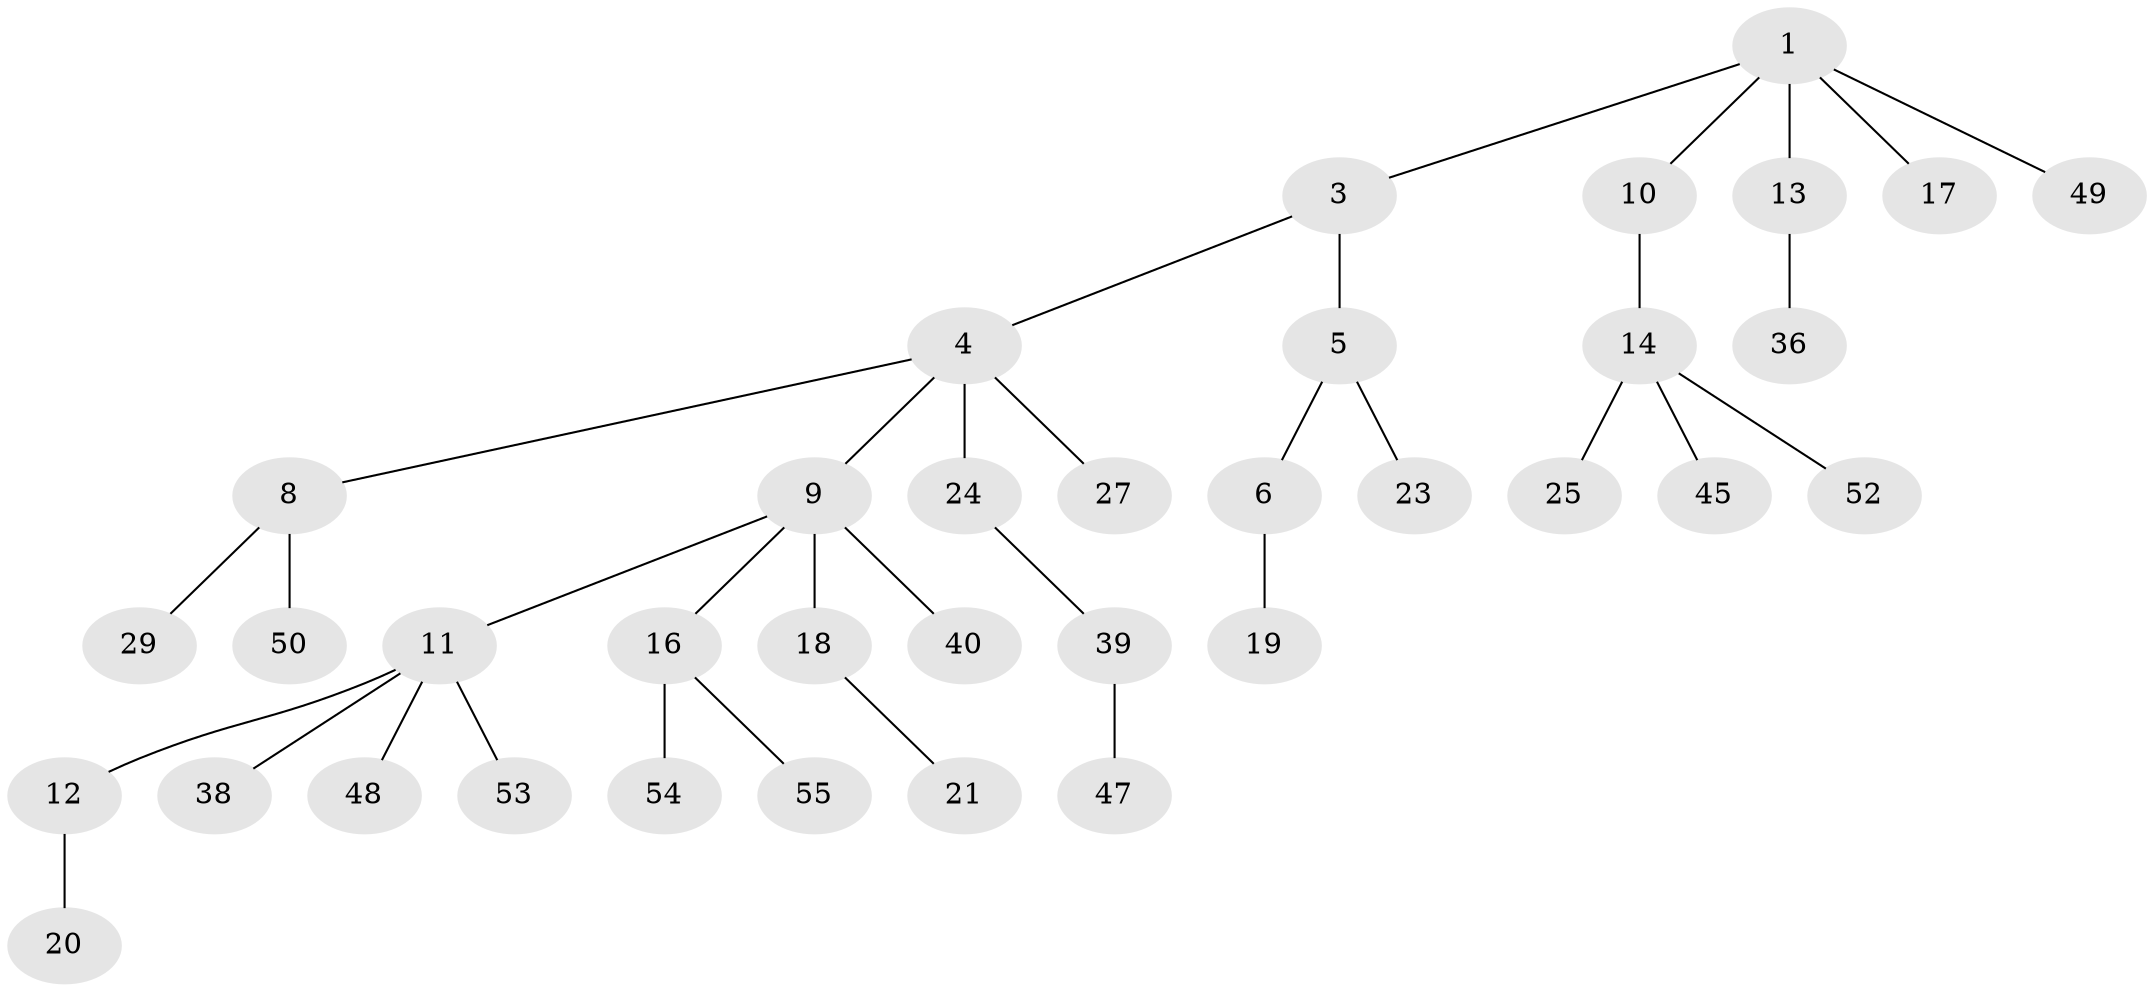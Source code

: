 // Generated by graph-tools (version 1.1) at 2025/24/03/03/25 07:24:08]
// undirected, 36 vertices, 35 edges
graph export_dot {
graph [start="1"]
  node [color=gray90,style=filled];
  1 [super="+2"];
  3 [super="+33"];
  4 [super="+7"];
  5 [super="+26"];
  6;
  8 [super="+31"];
  9 [super="+30"];
  10 [super="+42"];
  11 [super="+34"];
  12 [super="+28"];
  13 [super="+22"];
  14 [super="+15"];
  16 [super="+43"];
  17 [super="+35"];
  18 [super="+44"];
  19 [super="+41"];
  20;
  21 [super="+32"];
  23;
  24 [super="+37"];
  25;
  27;
  29;
  36;
  38;
  39 [super="+46"];
  40 [super="+51"];
  45;
  47;
  48;
  49;
  50;
  52;
  53;
  54;
  55;
  1 -- 13;
  1 -- 17;
  1 -- 10;
  1 -- 3;
  1 -- 49;
  3 -- 4;
  3 -- 5;
  4 -- 8;
  4 -- 9;
  4 -- 27;
  4 -- 24;
  5 -- 6;
  5 -- 23;
  6 -- 19;
  8 -- 29;
  8 -- 50;
  9 -- 11;
  9 -- 16;
  9 -- 18;
  9 -- 40;
  10 -- 14;
  11 -- 12;
  11 -- 48;
  11 -- 53;
  11 -- 38;
  12 -- 20;
  13 -- 36;
  14 -- 45;
  14 -- 25;
  14 -- 52;
  16 -- 54;
  16 -- 55;
  18 -- 21;
  24 -- 39;
  39 -- 47;
}
